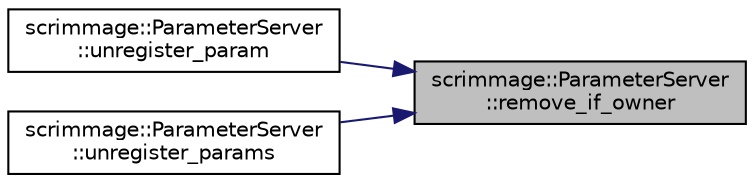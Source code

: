 digraph "scrimmage::ParameterServer::remove_if_owner"
{
 // LATEX_PDF_SIZE
  edge [fontname="Helvetica",fontsize="10",labelfontname="Helvetica",labelfontsize="10"];
  node [fontname="Helvetica",fontsize="10",shape=record];
  rankdir="RL";
  Node1 [label="scrimmage::ParameterServer\l::remove_if_owner",height=0.2,width=0.4,color="black", fillcolor="grey75", style="filled", fontcolor="black",tooltip=" "];
  Node1 -> Node2 [dir="back",color="midnightblue",fontsize="10",style="solid",fontname="Helvetica"];
  Node2 [label="scrimmage::ParameterServer\l::unregister_param",height=0.2,width=0.4,color="black", fillcolor="white", style="filled",URL="$classscrimmage_1_1ParameterServer.html#aef3fef2148fe4c4c45f2da6fbd919fff",tooltip=" "];
  Node1 -> Node3 [dir="back",color="midnightblue",fontsize="10",style="solid",fontname="Helvetica"];
  Node3 [label="scrimmage::ParameterServer\l::unregister_params",height=0.2,width=0.4,color="black", fillcolor="white", style="filled",URL="$classscrimmage_1_1ParameterServer.html#aeb2c14afec4dd870209e0f5593f8dab1",tooltip=" "];
}
